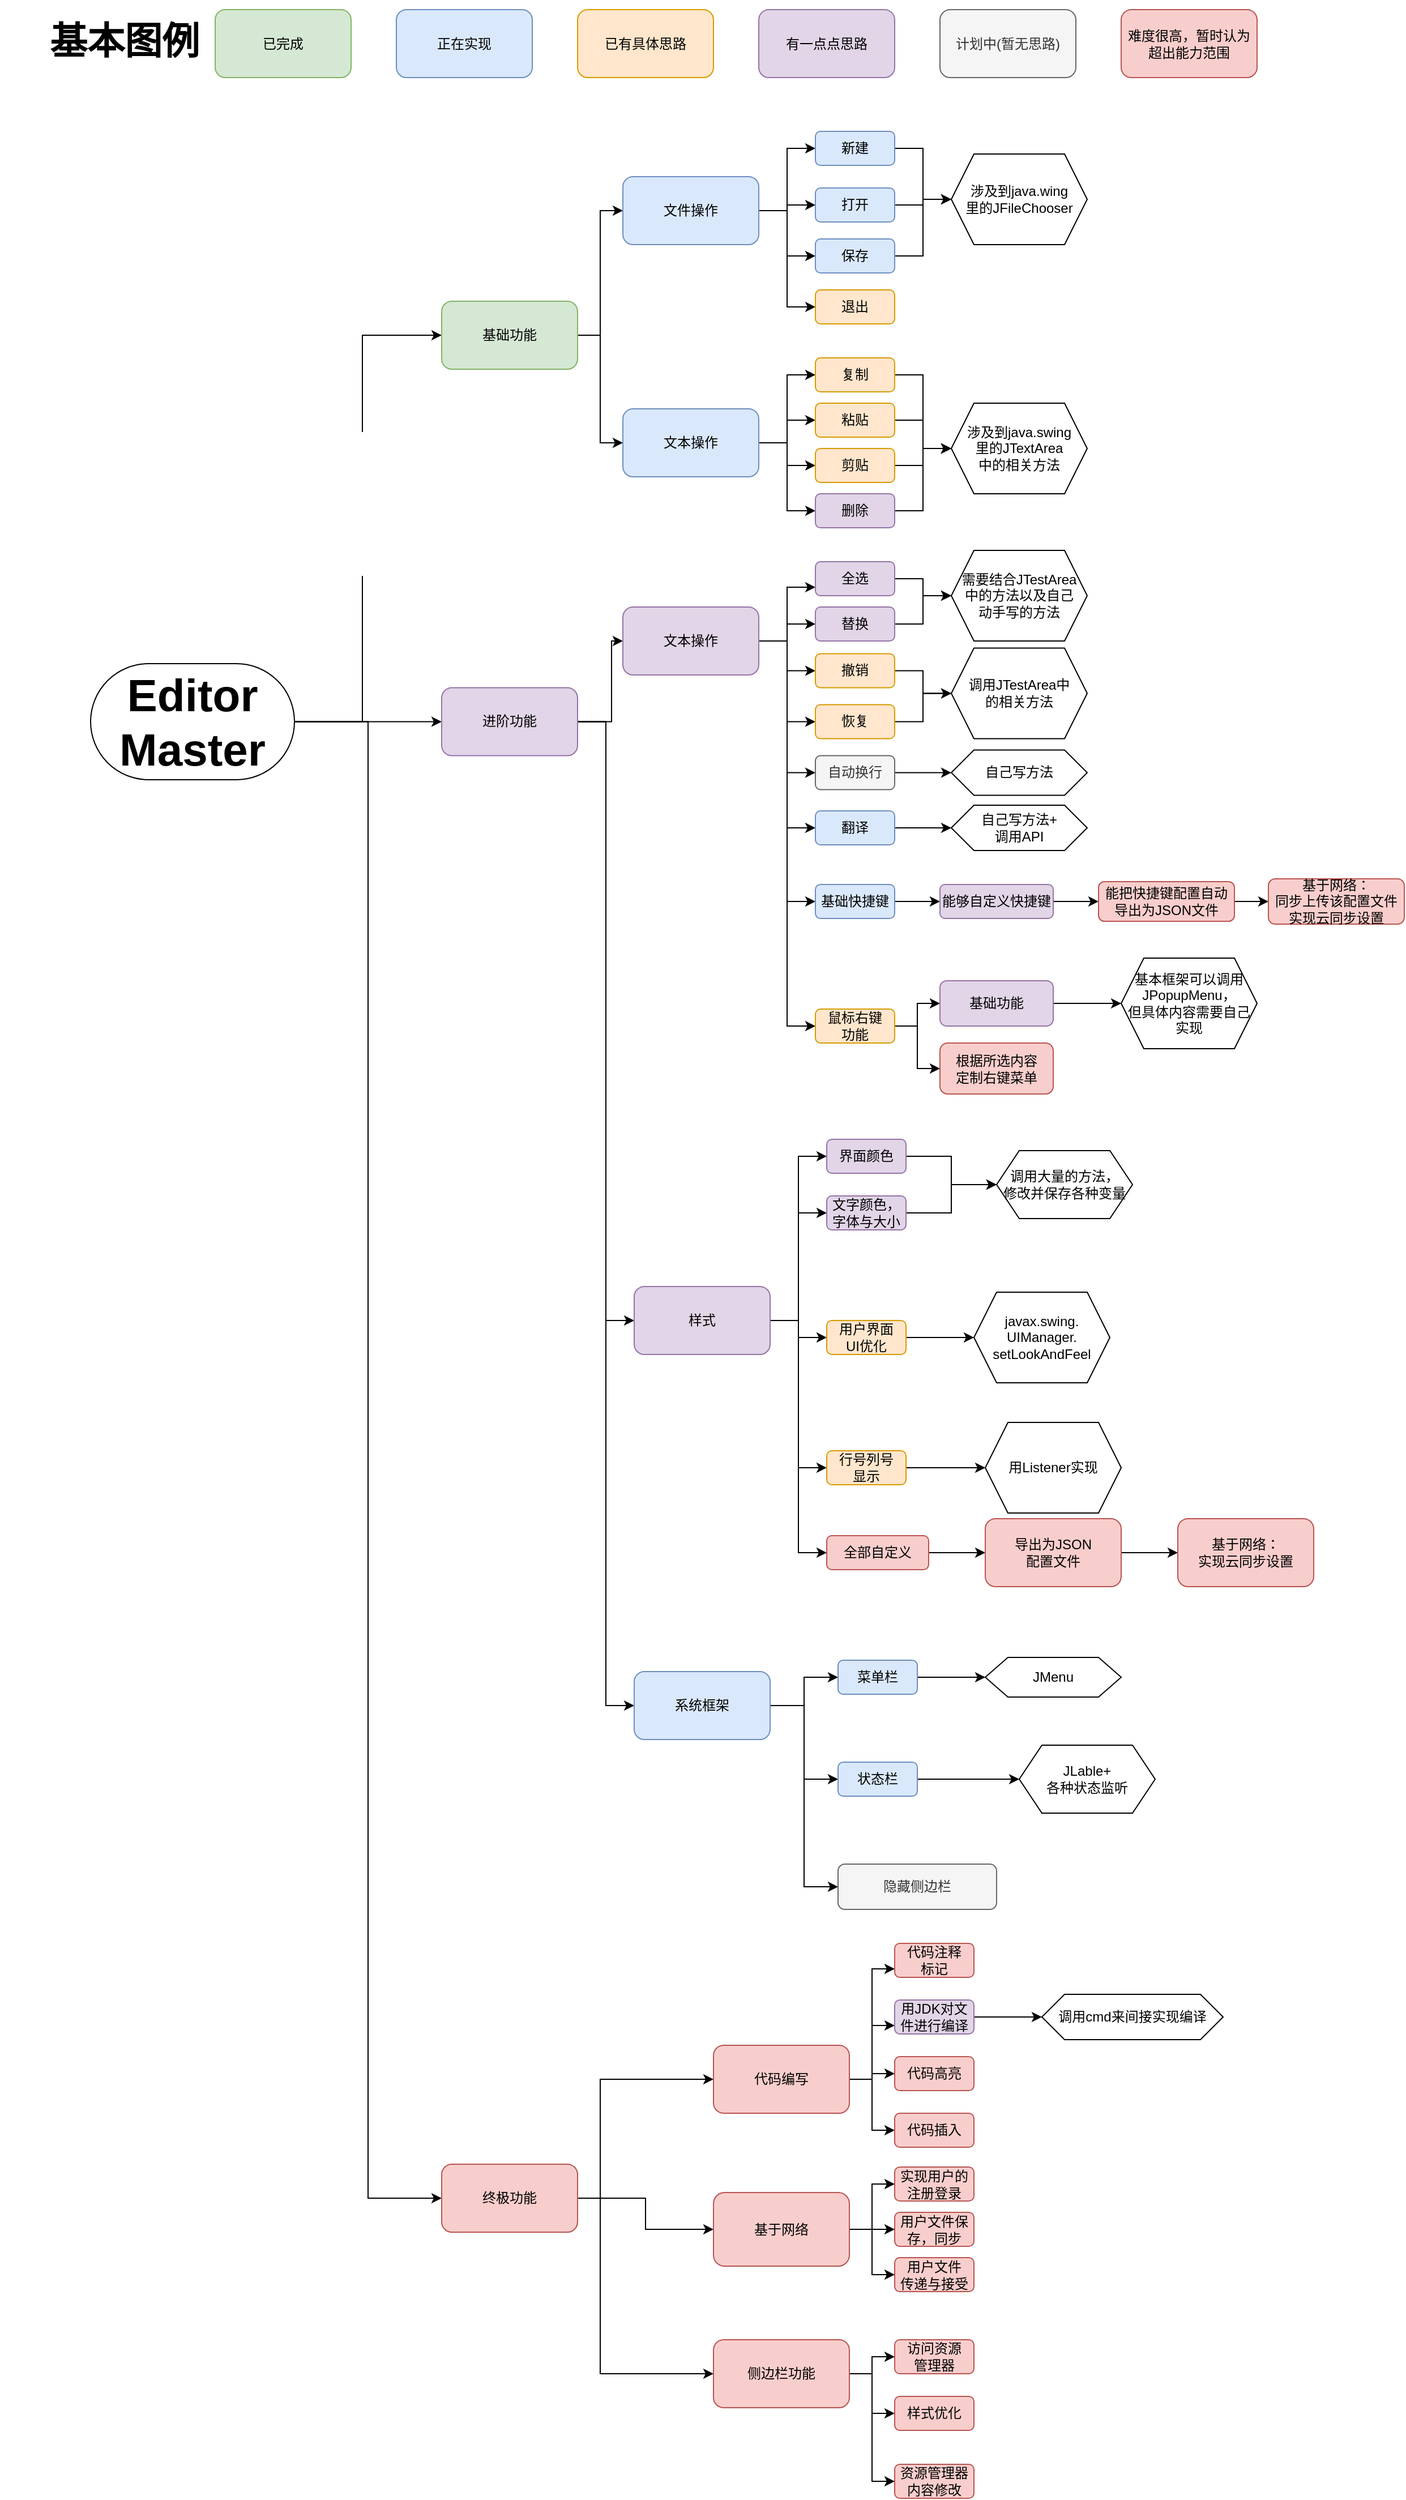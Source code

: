 <mxfile version="14.5.3" type="device"><diagram id="C5RBs43oDa-KdzZeNtuy" name="Page-1"><mxGraphModel dx="6913" dy="3920" grid="1" gridSize="10" guides="1" tooltips="1" connect="1" arrows="1" fold="1" page="1" pageScale="1" pageWidth="3000" pageHeight="3000" math="0" shadow="0"><root><object label="" id="WIyWlLk6GJQsqaUBKTNV-0"><mxCell/></object><mxCell id="WIyWlLk6GJQsqaUBKTNV-1" parent="WIyWlLk6GJQsqaUBKTNV-0"/><mxCell id="VN9oCAO-AIc4TTUh0CDB-22" style="edgeStyle=orthogonalEdgeStyle;rounded=0;orthogonalLoop=1;jettySize=auto;html=1;exitX=0.5;exitY=0;exitDx=0;exitDy=0;entryX=0;entryY=0.5;entryDx=0;entryDy=0;" parent="WIyWlLk6GJQsqaUBKTNV-1" source="VN9oCAO-AIc4TTUh0CDB-0" target="VN9oCAO-AIc4TTUh0CDB-23" edge="1"><mxGeometry relative="1" as="geometry"><mxPoint x="450" y="470" as="targetPoint"/><Array as="points"><mxPoint x="330" y="641"/><mxPoint x="330" y="300"/></Array></mxGeometry></mxCell><mxCell id="VN9oCAO-AIc4TTUh0CDB-26" style="edgeStyle=orthogonalEdgeStyle;rounded=0;orthogonalLoop=1;jettySize=auto;html=1;entryX=0;entryY=0.5;entryDx=0;entryDy=0;" parent="WIyWlLk6GJQsqaUBKTNV-1" source="VN9oCAO-AIc4TTUh0CDB-0" target="VN9oCAO-AIc4TTUh0CDB-28" edge="1"><mxGeometry relative="1" as="geometry"><mxPoint x="390" y="641" as="targetPoint"/></mxGeometry></mxCell><mxCell id="0DilMiPQZGo0YAI2Z5q1-61" style="edgeStyle=orthogonalEdgeStyle;rounded=0;orthogonalLoop=1;jettySize=auto;html=1;entryX=0;entryY=0.5;entryDx=0;entryDy=0;" edge="1" parent="WIyWlLk6GJQsqaUBKTNV-1" source="VN9oCAO-AIc4TTUh0CDB-0" target="VN9oCAO-AIc4TTUh0CDB-85"><mxGeometry relative="1" as="geometry"/></mxCell><mxCell id="VN9oCAO-AIc4TTUh0CDB-0" value="&lt;h1 style=&quot;font-size: 40px&quot;&gt;Editor&lt;br&gt;Master&lt;/h1&gt;" style="rounded=1;whiteSpace=wrap;html=1;arcSize=50;direction=south;" parent="WIyWlLk6GJQsqaUBKTNV-1" vertex="1"><mxGeometry x="90" y="590" width="180" height="102.5" as="geometry"/></mxCell><mxCell id="VN9oCAO-AIc4TTUh0CDB-29" style="edgeStyle=orthogonalEdgeStyle;rounded=0;orthogonalLoop=1;jettySize=auto;html=1;entryX=0;entryY=0.5;entryDx=0;entryDy=0;" parent="WIyWlLk6GJQsqaUBKTNV-1" source="VN9oCAO-AIc4TTUh0CDB-23" target="VN9oCAO-AIc4TTUh0CDB-30" edge="1"><mxGeometry relative="1" as="geometry"><mxPoint x="550" y="320" as="targetPoint"/></mxGeometry></mxCell><mxCell id="VN9oCAO-AIc4TTUh0CDB-48" style="edgeStyle=orthogonalEdgeStyle;rounded=0;orthogonalLoop=1;jettySize=auto;html=1;entryX=0;entryY=0.5;entryDx=0;entryDy=0;" parent="WIyWlLk6GJQsqaUBKTNV-1" source="VN9oCAO-AIc4TTUh0CDB-23" target="VN9oCAO-AIc4TTUh0CDB-41" edge="1"><mxGeometry relative="1" as="geometry"/></mxCell><mxCell id="VN9oCAO-AIc4TTUh0CDB-23" value="基础功能" style="rounded=1;whiteSpace=wrap;html=1;fillColor=#d5e8d4;strokeColor=#82b366;" parent="WIyWlLk6GJQsqaUBKTNV-1" vertex="1"><mxGeometry x="400" y="270" width="120" height="60" as="geometry"/></mxCell><mxCell id="VN9oCAO-AIc4TTUh0CDB-58" style="edgeStyle=orthogonalEdgeStyle;rounded=0;orthogonalLoop=1;jettySize=auto;html=1;entryX=0;entryY=0.5;entryDx=0;entryDy=0;" parent="WIyWlLk6GJQsqaUBKTNV-1" source="VN9oCAO-AIc4TTUh0CDB-28" target="VN9oCAO-AIc4TTUh0CDB-57" edge="1"><mxGeometry relative="1" as="geometry"><Array as="points"><mxPoint x="550" y="641"/><mxPoint x="550" y="570"/></Array></mxGeometry></mxCell><mxCell id="VN9oCAO-AIc4TTUh0CDB-69" style="edgeStyle=orthogonalEdgeStyle;rounded=0;orthogonalLoop=1;jettySize=auto;html=1;entryX=0;entryY=0.5;entryDx=0;entryDy=0;" parent="WIyWlLk6GJQsqaUBKTNV-1" source="VN9oCAO-AIc4TTUh0CDB-28" target="VN9oCAO-AIc4TTUh0CDB-70" edge="1"><mxGeometry relative="1" as="geometry"><mxPoint x="540" y="830" as="targetPoint"/></mxGeometry></mxCell><mxCell id="VN9oCAO-AIc4TTUh0CDB-78" style="edgeStyle=orthogonalEdgeStyle;rounded=0;orthogonalLoop=1;jettySize=auto;html=1;entryX=0;entryY=0.5;entryDx=0;entryDy=0;" parent="WIyWlLk6GJQsqaUBKTNV-1" source="VN9oCAO-AIc4TTUh0CDB-28" target="VN9oCAO-AIc4TTUh0CDB-79" edge="1"><mxGeometry relative="1" as="geometry"><mxPoint x="540" y="1050" as="targetPoint"/></mxGeometry></mxCell><mxCell id="VN9oCAO-AIc4TTUh0CDB-28" value="进阶功能" style="rounded=1;whiteSpace=wrap;html=1;fillColor=#e1d5e7;strokeColor=#9673a6;" parent="WIyWlLk6GJQsqaUBKTNV-1" vertex="1"><mxGeometry x="400" y="611.25" width="120" height="60" as="geometry"/></mxCell><mxCell id="VN9oCAO-AIc4TTUh0CDB-31" style="edgeStyle=orthogonalEdgeStyle;rounded=0;orthogonalLoop=1;jettySize=auto;html=1;entryX=0;entryY=0.5;entryDx=0;entryDy=0;" parent="WIyWlLk6GJQsqaUBKTNV-1" source="VN9oCAO-AIc4TTUh0CDB-30" target="VN9oCAO-AIc4TTUh0CDB-32" edge="1"><mxGeometry relative="1" as="geometry"><mxPoint x="720" y="233.6" as="targetPoint"/></mxGeometry></mxCell><mxCell id="VN9oCAO-AIc4TTUh0CDB-45" style="edgeStyle=orthogonalEdgeStyle;rounded=0;orthogonalLoop=1;jettySize=auto;html=1;entryX=0;entryY=0.5;entryDx=0;entryDy=0;" parent="WIyWlLk6GJQsqaUBKTNV-1" source="VN9oCAO-AIc4TTUh0CDB-30" target="VN9oCAO-AIc4TTUh0CDB-33" edge="1"><mxGeometry relative="1" as="geometry"/></mxCell><mxCell id="VN9oCAO-AIc4TTUh0CDB-46" style="edgeStyle=orthogonalEdgeStyle;rounded=0;orthogonalLoop=1;jettySize=auto;html=1;entryX=0;entryY=0.5;entryDx=0;entryDy=0;" parent="WIyWlLk6GJQsqaUBKTNV-1" source="VN9oCAO-AIc4TTUh0CDB-30" target="VN9oCAO-AIc4TTUh0CDB-44" edge="1"><mxGeometry relative="1" as="geometry"/></mxCell><mxCell id="VN9oCAO-AIc4TTUh0CDB-47" style="edgeStyle=orthogonalEdgeStyle;rounded=0;orthogonalLoop=1;jettySize=auto;html=1;entryX=0;entryY=0.5;entryDx=0;entryDy=0;" parent="WIyWlLk6GJQsqaUBKTNV-1" source="VN9oCAO-AIc4TTUh0CDB-30" target="VN9oCAO-AIc4TTUh0CDB-43" edge="1"><mxGeometry relative="1" as="geometry"/></mxCell><mxCell id="VN9oCAO-AIc4TTUh0CDB-30" value="文件操作" style="rounded=1;whiteSpace=wrap;html=1;fillColor=#dae8fc;strokeColor=#6c8ebf;" parent="WIyWlLk6GJQsqaUBKTNV-1" vertex="1"><mxGeometry x="560" y="160" width="120" height="60" as="geometry"/></mxCell><mxCell id="0DilMiPQZGo0YAI2Z5q1-2" style="edgeStyle=orthogonalEdgeStyle;rounded=0;orthogonalLoop=1;jettySize=auto;html=1;entryX=0;entryY=0.5;entryDx=0;entryDy=0;" edge="1" parent="WIyWlLk6GJQsqaUBKTNV-1" source="VN9oCAO-AIc4TTUh0CDB-32" target="0DilMiPQZGo0YAI2Z5q1-1"><mxGeometry relative="1" as="geometry"/></mxCell><mxCell id="VN9oCAO-AIc4TTUh0CDB-32" value="新建" style="rounded=1;whiteSpace=wrap;html=1;fillColor=#dae8fc;strokeColor=#6c8ebf;" parent="WIyWlLk6GJQsqaUBKTNV-1" vertex="1"><mxGeometry x="730" y="120" width="70" height="30" as="geometry"/></mxCell><mxCell id="0DilMiPQZGo0YAI2Z5q1-3" style="edgeStyle=orthogonalEdgeStyle;rounded=0;orthogonalLoop=1;jettySize=auto;html=1;entryX=0;entryY=0.5;entryDx=0;entryDy=0;" edge="1" parent="WIyWlLk6GJQsqaUBKTNV-1" source="VN9oCAO-AIc4TTUh0CDB-33" target="0DilMiPQZGo0YAI2Z5q1-1"><mxGeometry relative="1" as="geometry"/></mxCell><mxCell id="VN9oCAO-AIc4TTUh0CDB-33" value="打开" style="rounded=1;whiteSpace=wrap;html=1;fillColor=#dae8fc;strokeColor=#6c8ebf;" parent="WIyWlLk6GJQsqaUBKTNV-1" vertex="1"><mxGeometry x="730" y="170" width="70" height="30" as="geometry"/></mxCell><mxCell id="VN9oCAO-AIc4TTUh0CDB-52" style="edgeStyle=orthogonalEdgeStyle;rounded=0;orthogonalLoop=1;jettySize=auto;html=1;entryX=0;entryY=0.5;entryDx=0;entryDy=0;" parent="WIyWlLk6GJQsqaUBKTNV-1" source="VN9oCAO-AIc4TTUh0CDB-41" target="VN9oCAO-AIc4TTUh0CDB-49" edge="1"><mxGeometry relative="1" as="geometry"/></mxCell><mxCell id="VN9oCAO-AIc4TTUh0CDB-54" style="edgeStyle=orthogonalEdgeStyle;rounded=0;orthogonalLoop=1;jettySize=auto;html=1;entryX=0;entryY=0.5;entryDx=0;entryDy=0;" parent="WIyWlLk6GJQsqaUBKTNV-1" source="VN9oCAO-AIc4TTUh0CDB-41" target="VN9oCAO-AIc4TTUh0CDB-51" edge="1"><mxGeometry relative="1" as="geometry"/></mxCell><mxCell id="VN9oCAO-AIc4TTUh0CDB-55" style="edgeStyle=orthogonalEdgeStyle;rounded=0;orthogonalLoop=1;jettySize=auto;html=1;entryX=0;entryY=0.5;entryDx=0;entryDy=0;" parent="WIyWlLk6GJQsqaUBKTNV-1" source="VN9oCAO-AIc4TTUh0CDB-41" target="VN9oCAO-AIc4TTUh0CDB-50" edge="1"><mxGeometry relative="1" as="geometry"/></mxCell><mxCell id="VN9oCAO-AIc4TTUh0CDB-56" style="edgeStyle=orthogonalEdgeStyle;rounded=0;orthogonalLoop=1;jettySize=auto;html=1;entryX=0;entryY=0.5;entryDx=0;entryDy=0;" parent="WIyWlLk6GJQsqaUBKTNV-1" source="VN9oCAO-AIc4TTUh0CDB-41" target="VN9oCAO-AIc4TTUh0CDB-53" edge="1"><mxGeometry relative="1" as="geometry"/></mxCell><mxCell id="VN9oCAO-AIc4TTUh0CDB-41" value="文本操作" style="rounded=1;whiteSpace=wrap;html=1;fillColor=#dae8fc;strokeColor=#6c8ebf;" parent="WIyWlLk6GJQsqaUBKTNV-1" vertex="1"><mxGeometry x="560" y="365" width="120" height="60" as="geometry"/></mxCell><mxCell id="VN9oCAO-AIc4TTUh0CDB-43" value="退出" style="rounded=1;whiteSpace=wrap;html=1;fillColor=#ffe6cc;strokeColor=#d79b00;" parent="WIyWlLk6GJQsqaUBKTNV-1" vertex="1"><mxGeometry x="730" y="260" width="70" height="30" as="geometry"/></mxCell><mxCell id="0DilMiPQZGo0YAI2Z5q1-4" style="edgeStyle=orthogonalEdgeStyle;rounded=0;orthogonalLoop=1;jettySize=auto;html=1;entryX=0;entryY=0.5;entryDx=0;entryDy=0;" edge="1" parent="WIyWlLk6GJQsqaUBKTNV-1" source="VN9oCAO-AIc4TTUh0CDB-44" target="0DilMiPQZGo0YAI2Z5q1-1"><mxGeometry relative="1" as="geometry"/></mxCell><mxCell id="VN9oCAO-AIc4TTUh0CDB-44" value="保存" style="rounded=1;whiteSpace=wrap;html=1;fillColor=#dae8fc;strokeColor=#6c8ebf;" parent="WIyWlLk6GJQsqaUBKTNV-1" vertex="1"><mxGeometry x="730" y="215" width="70" height="30" as="geometry"/></mxCell><mxCell id="0DilMiPQZGo0YAI2Z5q1-7" style="edgeStyle=orthogonalEdgeStyle;rounded=0;orthogonalLoop=1;jettySize=auto;html=1;entryX=0;entryY=0.5;entryDx=0;entryDy=0;" edge="1" parent="WIyWlLk6GJQsqaUBKTNV-1" source="VN9oCAO-AIc4TTUh0CDB-49" target="0DilMiPQZGo0YAI2Z5q1-5"><mxGeometry relative="1" as="geometry"/></mxCell><mxCell id="VN9oCAO-AIc4TTUh0CDB-49" value="复制" style="rounded=1;whiteSpace=wrap;html=1;fillColor=#ffe6cc;strokeColor=#d79b00;" parent="WIyWlLk6GJQsqaUBKTNV-1" vertex="1"><mxGeometry x="730" y="320" width="70" height="30" as="geometry"/></mxCell><mxCell id="0DilMiPQZGo0YAI2Z5q1-9" style="edgeStyle=orthogonalEdgeStyle;rounded=0;orthogonalLoop=1;jettySize=auto;html=1;" edge="1" parent="WIyWlLk6GJQsqaUBKTNV-1" source="VN9oCAO-AIc4TTUh0CDB-50" target="0DilMiPQZGo0YAI2Z5q1-5"><mxGeometry relative="1" as="geometry"/></mxCell><mxCell id="VN9oCAO-AIc4TTUh0CDB-50" value="剪贴" style="rounded=1;whiteSpace=wrap;html=1;fillColor=#ffe6cc;strokeColor=#d79b00;" parent="WIyWlLk6GJQsqaUBKTNV-1" vertex="1"><mxGeometry x="730" y="400" width="70" height="30" as="geometry"/></mxCell><mxCell id="0DilMiPQZGo0YAI2Z5q1-8" style="edgeStyle=orthogonalEdgeStyle;rounded=0;orthogonalLoop=1;jettySize=auto;html=1;" edge="1" parent="WIyWlLk6GJQsqaUBKTNV-1" source="VN9oCAO-AIc4TTUh0CDB-51" target="0DilMiPQZGo0YAI2Z5q1-5"><mxGeometry relative="1" as="geometry"/></mxCell><mxCell id="VN9oCAO-AIc4TTUh0CDB-51" value="粘贴" style="rounded=1;whiteSpace=wrap;html=1;fillColor=#ffe6cc;strokeColor=#d79b00;" parent="WIyWlLk6GJQsqaUBKTNV-1" vertex="1"><mxGeometry x="730" y="360" width="70" height="30" as="geometry"/></mxCell><mxCell id="0DilMiPQZGo0YAI2Z5q1-10" style="edgeStyle=orthogonalEdgeStyle;rounded=0;orthogonalLoop=1;jettySize=auto;html=1;" edge="1" parent="WIyWlLk6GJQsqaUBKTNV-1" source="VN9oCAO-AIc4TTUh0CDB-53" target="0DilMiPQZGo0YAI2Z5q1-5"><mxGeometry relative="1" as="geometry"/></mxCell><mxCell id="VN9oCAO-AIc4TTUh0CDB-53" value="删除" style="rounded=1;whiteSpace=wrap;html=1;fillColor=#e1d5e7;strokeColor=#9673a6;" parent="WIyWlLk6GJQsqaUBKTNV-1" vertex="1"><mxGeometry x="730" y="440" width="70" height="30" as="geometry"/></mxCell><mxCell id="VN9oCAO-AIc4TTUh0CDB-64" style="edgeStyle=orthogonalEdgeStyle;rounded=0;orthogonalLoop=1;jettySize=auto;html=1;entryX=0;entryY=0.75;entryDx=0;entryDy=0;" parent="WIyWlLk6GJQsqaUBKTNV-1" source="VN9oCAO-AIc4TTUh0CDB-57" target="VN9oCAO-AIc4TTUh0CDB-59" edge="1"><mxGeometry relative="1" as="geometry"/></mxCell><mxCell id="VN9oCAO-AIc4TTUh0CDB-65" style="edgeStyle=orthogonalEdgeStyle;rounded=0;orthogonalLoop=1;jettySize=auto;html=1;entryX=0;entryY=0.5;entryDx=0;entryDy=0;" parent="WIyWlLk6GJQsqaUBKTNV-1" source="VN9oCAO-AIc4TTUh0CDB-57" target="VN9oCAO-AIc4TTUh0CDB-60" edge="1"><mxGeometry relative="1" as="geometry"/></mxCell><mxCell id="VN9oCAO-AIc4TTUh0CDB-66" style="edgeStyle=orthogonalEdgeStyle;rounded=0;orthogonalLoop=1;jettySize=auto;html=1;entryX=0;entryY=0.5;entryDx=0;entryDy=0;" parent="WIyWlLk6GJQsqaUBKTNV-1" source="VN9oCAO-AIc4TTUh0CDB-57" target="VN9oCAO-AIc4TTUh0CDB-61" edge="1"><mxGeometry relative="1" as="geometry"/></mxCell><mxCell id="VN9oCAO-AIc4TTUh0CDB-67" style="edgeStyle=orthogonalEdgeStyle;rounded=0;orthogonalLoop=1;jettySize=auto;html=1;entryX=0;entryY=0.5;entryDx=0;entryDy=0;" parent="WIyWlLk6GJQsqaUBKTNV-1" source="VN9oCAO-AIc4TTUh0CDB-57" target="VN9oCAO-AIc4TTUh0CDB-62" edge="1"><mxGeometry relative="1" as="geometry"/></mxCell><mxCell id="VN9oCAO-AIc4TTUh0CDB-68" style="edgeStyle=orthogonalEdgeStyle;rounded=0;orthogonalLoop=1;jettySize=auto;html=1;entryX=0;entryY=0.5;entryDx=0;entryDy=0;" parent="WIyWlLk6GJQsqaUBKTNV-1" source="VN9oCAO-AIc4TTUh0CDB-57" target="VN9oCAO-AIc4TTUh0CDB-63" edge="1"><mxGeometry relative="1" as="geometry"/></mxCell><mxCell id="VN9oCAO-AIc4TTUh0CDB-72" style="edgeStyle=orthogonalEdgeStyle;rounded=0;orthogonalLoop=1;jettySize=auto;html=1;entryX=0;entryY=0.5;entryDx=0;entryDy=0;" parent="WIyWlLk6GJQsqaUBKTNV-1" source="VN9oCAO-AIc4TTUh0CDB-57" target="VN9oCAO-AIc4TTUh0CDB-71" edge="1"><mxGeometry relative="1" as="geometry"/></mxCell><mxCell id="VN9oCAO-AIc4TTUh0CDB-80" style="edgeStyle=orthogonalEdgeStyle;rounded=0;orthogonalLoop=1;jettySize=auto;html=1;entryX=0;entryY=0.5;entryDx=0;entryDy=0;" parent="WIyWlLk6GJQsqaUBKTNV-1" source="VN9oCAO-AIc4TTUh0CDB-57" target="VN9oCAO-AIc4TTUh0CDB-77" edge="1"><mxGeometry relative="1" as="geometry"/></mxCell><mxCell id="VN9oCAO-AIc4TTUh0CDB-112" style="edgeStyle=orthogonalEdgeStyle;rounded=0;orthogonalLoop=1;jettySize=auto;html=1;entryX=0;entryY=0.5;entryDx=0;entryDy=0;" parent="WIyWlLk6GJQsqaUBKTNV-1" source="VN9oCAO-AIc4TTUh0CDB-57" target="VN9oCAO-AIc4TTUh0CDB-110" edge="1"><mxGeometry relative="1" as="geometry"/></mxCell><mxCell id="VN9oCAO-AIc4TTUh0CDB-57" value="文本操作" style="rounded=1;whiteSpace=wrap;html=1;fillColor=#e1d5e7;strokeColor=#9673a6;" parent="WIyWlLk6GJQsqaUBKTNV-1" vertex="1"><mxGeometry x="560" y="540" width="120" height="60" as="geometry"/></mxCell><mxCell id="0DilMiPQZGo0YAI2Z5q1-12" style="edgeStyle=orthogonalEdgeStyle;rounded=0;orthogonalLoop=1;jettySize=auto;html=1;" edge="1" parent="WIyWlLk6GJQsqaUBKTNV-1" source="VN9oCAO-AIc4TTUh0CDB-59" target="0DilMiPQZGo0YAI2Z5q1-11"><mxGeometry relative="1" as="geometry"/></mxCell><mxCell id="VN9oCAO-AIc4TTUh0CDB-59" value="全选" style="rounded=1;whiteSpace=wrap;html=1;fillColor=#e1d5e7;strokeColor=#9673a6;" parent="WIyWlLk6GJQsqaUBKTNV-1" vertex="1"><mxGeometry x="730" y="500" width="70" height="30" as="geometry"/></mxCell><mxCell id="0DilMiPQZGo0YAI2Z5q1-13" style="edgeStyle=orthogonalEdgeStyle;rounded=0;orthogonalLoop=1;jettySize=auto;html=1;" edge="1" parent="WIyWlLk6GJQsqaUBKTNV-1" source="VN9oCAO-AIc4TTUh0CDB-60" target="0DilMiPQZGo0YAI2Z5q1-11"><mxGeometry relative="1" as="geometry"/></mxCell><mxCell id="VN9oCAO-AIc4TTUh0CDB-60" value="替换" style="rounded=1;whiteSpace=wrap;html=1;fillColor=#e1d5e7;strokeColor=#9673a6;" parent="WIyWlLk6GJQsqaUBKTNV-1" vertex="1"><mxGeometry x="730" y="540" width="70" height="30" as="geometry"/></mxCell><mxCell id="0DilMiPQZGo0YAI2Z5q1-15" style="edgeStyle=orthogonalEdgeStyle;rounded=0;orthogonalLoop=1;jettySize=auto;html=1;" edge="1" parent="WIyWlLk6GJQsqaUBKTNV-1" source="VN9oCAO-AIc4TTUh0CDB-61" target="0DilMiPQZGo0YAI2Z5q1-14"><mxGeometry relative="1" as="geometry"/></mxCell><mxCell id="VN9oCAO-AIc4TTUh0CDB-61" value="撤销" style="rounded=1;whiteSpace=wrap;html=1;fillColor=#ffe6cc;strokeColor=#d79b00;" parent="WIyWlLk6GJQsqaUBKTNV-1" vertex="1"><mxGeometry x="730" y="581.25" width="70" height="30" as="geometry"/></mxCell><mxCell id="0DilMiPQZGo0YAI2Z5q1-16" style="edgeStyle=orthogonalEdgeStyle;rounded=0;orthogonalLoop=1;jettySize=auto;html=1;" edge="1" parent="WIyWlLk6GJQsqaUBKTNV-1" source="VN9oCAO-AIc4TTUh0CDB-62" target="0DilMiPQZGo0YAI2Z5q1-14"><mxGeometry relative="1" as="geometry"/></mxCell><mxCell id="VN9oCAO-AIc4TTUh0CDB-62" value="恢复" style="rounded=1;whiteSpace=wrap;html=1;fillColor=#ffe6cc;strokeColor=#d79b00;" parent="WIyWlLk6GJQsqaUBKTNV-1" vertex="1"><mxGeometry x="730" y="626.25" width="70" height="30" as="geometry"/></mxCell><mxCell id="0DilMiPQZGo0YAI2Z5q1-19" style="edgeStyle=orthogonalEdgeStyle;rounded=0;orthogonalLoop=1;jettySize=auto;html=1;exitX=1;exitY=0.5;exitDx=0;exitDy=0;entryX=0;entryY=0.5;entryDx=0;entryDy=0;" edge="1" parent="WIyWlLk6GJQsqaUBKTNV-1" source="VN9oCAO-AIc4TTUh0CDB-63" target="0DilMiPQZGo0YAI2Z5q1-18"><mxGeometry relative="1" as="geometry"/></mxCell><mxCell id="VN9oCAO-AIc4TTUh0CDB-63" value="自动换行" style="rounded=1;whiteSpace=wrap;html=1;fillColor=#f5f5f5;strokeColor=#666666;fontColor=#333333;" parent="WIyWlLk6GJQsqaUBKTNV-1" vertex="1"><mxGeometry x="730" y="671.25" width="70" height="30" as="geometry"/></mxCell><mxCell id="VN9oCAO-AIc4TTUh0CDB-81" style="edgeStyle=orthogonalEdgeStyle;rounded=0;orthogonalLoop=1;jettySize=auto;html=1;entryX=0;entryY=0.5;entryDx=0;entryDy=0;" parent="WIyWlLk6GJQsqaUBKTNV-1" source="VN9oCAO-AIc4TTUh0CDB-70" target="VN9oCAO-AIc4TTUh0CDB-73" edge="1"><mxGeometry relative="1" as="geometry"/></mxCell><mxCell id="VN9oCAO-AIc4TTUh0CDB-82" style="edgeStyle=orthogonalEdgeStyle;rounded=0;orthogonalLoop=1;jettySize=auto;html=1;entryX=0;entryY=0.5;entryDx=0;entryDy=0;" parent="WIyWlLk6GJQsqaUBKTNV-1" source="VN9oCAO-AIc4TTUh0CDB-70" target="VN9oCAO-AIc4TTUh0CDB-76" edge="1"><mxGeometry relative="1" as="geometry"/></mxCell><mxCell id="VN9oCAO-AIc4TTUh0CDB-83" style="edgeStyle=orthogonalEdgeStyle;rounded=0;orthogonalLoop=1;jettySize=auto;html=1;entryX=0;entryY=0.5;entryDx=0;entryDy=0;" parent="WIyWlLk6GJQsqaUBKTNV-1" source="VN9oCAO-AIc4TTUh0CDB-70" target="VN9oCAO-AIc4TTUh0CDB-74" edge="1"><mxGeometry relative="1" as="geometry"/></mxCell><mxCell id="VN9oCAO-AIc4TTUh0CDB-95" style="edgeStyle=orthogonalEdgeStyle;rounded=0;orthogonalLoop=1;jettySize=auto;html=1;entryX=0;entryY=0.5;entryDx=0;entryDy=0;" parent="WIyWlLk6GJQsqaUBKTNV-1" source="VN9oCAO-AIc4TTUh0CDB-70" target="VN9oCAO-AIc4TTUh0CDB-90" edge="1"><mxGeometry relative="1" as="geometry"/></mxCell><mxCell id="0DilMiPQZGo0YAI2Z5q1-42" style="edgeStyle=orthogonalEdgeStyle;rounded=0;orthogonalLoop=1;jettySize=auto;html=1;entryX=0;entryY=0.5;entryDx=0;entryDy=0;" edge="1" parent="WIyWlLk6GJQsqaUBKTNV-1" source="VN9oCAO-AIc4TTUh0CDB-70" target="0DilMiPQZGo0YAI2Z5q1-41"><mxGeometry relative="1" as="geometry"/></mxCell><mxCell id="VN9oCAO-AIc4TTUh0CDB-70" value="样式" style="rounded=1;whiteSpace=wrap;html=1;fillColor=#e1d5e7;strokeColor=#9673a6;" parent="WIyWlLk6GJQsqaUBKTNV-1" vertex="1"><mxGeometry x="570" y="1140" width="120" height="60" as="geometry"/></mxCell><mxCell id="0DilMiPQZGo0YAI2Z5q1-20" style="edgeStyle=orthogonalEdgeStyle;rounded=0;orthogonalLoop=1;jettySize=auto;html=1;entryX=0;entryY=0.5;entryDx=0;entryDy=0;" edge="1" parent="WIyWlLk6GJQsqaUBKTNV-1" source="VN9oCAO-AIc4TTUh0CDB-71" target="0DilMiPQZGo0YAI2Z5q1-17"><mxGeometry relative="1" as="geometry"/></mxCell><mxCell id="VN9oCAO-AIc4TTUh0CDB-71" value="翻译" style="rounded=1;whiteSpace=wrap;html=1;fillColor=#dae8fc;strokeColor=#6c8ebf;" parent="WIyWlLk6GJQsqaUBKTNV-1" vertex="1"><mxGeometry x="730" y="720" width="70" height="30" as="geometry"/></mxCell><mxCell id="0DilMiPQZGo0YAI2Z5q1-50" style="edgeStyle=orthogonalEdgeStyle;rounded=0;orthogonalLoop=1;jettySize=auto;html=1;" edge="1" parent="WIyWlLk6GJQsqaUBKTNV-1" source="VN9oCAO-AIc4TTUh0CDB-73" target="0DilMiPQZGo0YAI2Z5q1-49"><mxGeometry relative="1" as="geometry"/></mxCell><mxCell id="VN9oCAO-AIc4TTUh0CDB-73" value="界面颜色" style="rounded=1;whiteSpace=wrap;html=1;fillColor=#e1d5e7;strokeColor=#9673a6;" parent="WIyWlLk6GJQsqaUBKTNV-1" vertex="1"><mxGeometry x="740" y="1010" width="70" height="30" as="geometry"/></mxCell><mxCell id="0DilMiPQZGo0YAI2Z5q1-37" style="edgeStyle=orthogonalEdgeStyle;rounded=0;orthogonalLoop=1;jettySize=auto;html=1;" edge="1" parent="WIyWlLk6GJQsqaUBKTNV-1" source="VN9oCAO-AIc4TTUh0CDB-74" target="0DilMiPQZGo0YAI2Z5q1-35"><mxGeometry relative="1" as="geometry"/></mxCell><mxCell id="VN9oCAO-AIc4TTUh0CDB-74" value="用户界面&lt;br&gt;UI优化" style="rounded=1;whiteSpace=wrap;html=1;fillColor=#ffe6cc;strokeColor=#d79b00;" parent="WIyWlLk6GJQsqaUBKTNV-1" vertex="1"><mxGeometry x="740" y="1170" width="70" height="30" as="geometry"/></mxCell><mxCell id="0DilMiPQZGo0YAI2Z5q1-51" style="edgeStyle=orthogonalEdgeStyle;rounded=0;orthogonalLoop=1;jettySize=auto;html=1;entryX=0;entryY=0.5;entryDx=0;entryDy=0;" edge="1" parent="WIyWlLk6GJQsqaUBKTNV-1" source="VN9oCAO-AIc4TTUh0CDB-76" target="0DilMiPQZGo0YAI2Z5q1-49"><mxGeometry relative="1" as="geometry"/></mxCell><mxCell id="VN9oCAO-AIc4TTUh0CDB-76" value="文字颜色，&lt;br&gt;字体与大小" style="rounded=1;whiteSpace=wrap;html=1;fillColor=#e1d5e7;strokeColor=#9673a6;" parent="WIyWlLk6GJQsqaUBKTNV-1" vertex="1"><mxGeometry x="740" y="1060" width="70" height="30" as="geometry"/></mxCell><mxCell id="0DilMiPQZGo0YAI2Z5q1-22" value="" style="edgeStyle=orthogonalEdgeStyle;rounded=0;orthogonalLoop=1;jettySize=auto;html=1;" edge="1" parent="WIyWlLk6GJQsqaUBKTNV-1" source="VN9oCAO-AIc4TTUh0CDB-77" target="0DilMiPQZGo0YAI2Z5q1-21"><mxGeometry relative="1" as="geometry"/></mxCell><mxCell id="VN9oCAO-AIc4TTUh0CDB-77" value="基础快捷键" style="rounded=1;whiteSpace=wrap;html=1;fillColor=#dae8fc;strokeColor=#6c8ebf;" parent="WIyWlLk6GJQsqaUBKTNV-1" vertex="1"><mxGeometry x="730" y="785" width="70" height="30" as="geometry"/></mxCell><mxCell id="VN9oCAO-AIc4TTUh0CDB-97" style="edgeStyle=orthogonalEdgeStyle;rounded=0;orthogonalLoop=1;jettySize=auto;html=1;entryX=0;entryY=0.5;entryDx=0;entryDy=0;" parent="WIyWlLk6GJQsqaUBKTNV-1" source="VN9oCAO-AIc4TTUh0CDB-79" target="VN9oCAO-AIc4TTUh0CDB-98" edge="1"><mxGeometry relative="1" as="geometry"><mxPoint x="730" y="1480" as="targetPoint"/></mxGeometry></mxCell><mxCell id="VN9oCAO-AIc4TTUh0CDB-101" style="edgeStyle=orthogonalEdgeStyle;rounded=0;orthogonalLoop=1;jettySize=auto;html=1;entryX=0;entryY=0.5;entryDx=0;entryDy=0;" parent="WIyWlLk6GJQsqaUBKTNV-1" source="VN9oCAO-AIc4TTUh0CDB-79" target="VN9oCAO-AIc4TTUh0CDB-99" edge="1"><mxGeometry relative="1" as="geometry"/></mxCell><mxCell id="VN9oCAO-AIc4TTUh0CDB-102" style="edgeStyle=orthogonalEdgeStyle;rounded=0;orthogonalLoop=1;jettySize=auto;html=1;entryX=0;entryY=0.5;entryDx=0;entryDy=0;" parent="WIyWlLk6GJQsqaUBKTNV-1" source="VN9oCAO-AIc4TTUh0CDB-79" target="VN9oCAO-AIc4TTUh0CDB-100" edge="1"><mxGeometry relative="1" as="geometry"/></mxCell><mxCell id="VN9oCAO-AIc4TTUh0CDB-79" value="系统框架" style="rounded=1;whiteSpace=wrap;html=1;fillColor=#dae8fc;strokeColor=#6c8ebf;" parent="WIyWlLk6GJQsqaUBKTNV-1" vertex="1"><mxGeometry x="570" y="1480" width="120" height="60" as="geometry"/></mxCell><mxCell id="VN9oCAO-AIc4TTUh0CDB-104" style="edgeStyle=orthogonalEdgeStyle;rounded=0;orthogonalLoop=1;jettySize=auto;html=1;entryX=0;entryY=0.5;entryDx=0;entryDy=0;" parent="WIyWlLk6GJQsqaUBKTNV-1" source="VN9oCAO-AIc4TTUh0CDB-85" target="VN9oCAO-AIc4TTUh0CDB-86" edge="1"><mxGeometry relative="1" as="geometry"><Array as="points"><mxPoint x="540" y="1945"/><mxPoint x="540" y="1840"/></Array></mxGeometry></mxCell><mxCell id="0DilMiPQZGo0YAI2Z5q1-59" style="edgeStyle=orthogonalEdgeStyle;rounded=0;orthogonalLoop=1;jettySize=auto;html=1;entryX=0;entryY=0.5;entryDx=0;entryDy=0;" edge="1" parent="WIyWlLk6GJQsqaUBKTNV-1" source="VN9oCAO-AIc4TTUh0CDB-85" target="VN9oCAO-AIc4TTUh0CDB-119"><mxGeometry relative="1" as="geometry"><Array as="points"><mxPoint x="540" y="1945"/><mxPoint x="540" y="2100"/></Array></mxGeometry></mxCell><mxCell id="0DilMiPQZGo0YAI2Z5q1-60" style="edgeStyle=orthogonalEdgeStyle;rounded=0;orthogonalLoop=1;jettySize=auto;html=1;entryX=0;entryY=0.5;entryDx=0;entryDy=0;" edge="1" parent="WIyWlLk6GJQsqaUBKTNV-1" source="VN9oCAO-AIc4TTUh0CDB-85" target="VN9oCAO-AIc4TTUh0CDB-113"><mxGeometry relative="1" as="geometry"/></mxCell><mxCell id="VN9oCAO-AIc4TTUh0CDB-85" value="终极功能" style="rounded=1;whiteSpace=wrap;html=1;fillColor=#f8cecc;strokeColor=#b85450;" parent="WIyWlLk6GJQsqaUBKTNV-1" vertex="1"><mxGeometry x="400" y="1915" width="120" height="60" as="geometry"/></mxCell><mxCell id="VN9oCAO-AIc4TTUh0CDB-105" style="edgeStyle=orthogonalEdgeStyle;rounded=0;orthogonalLoop=1;jettySize=auto;html=1;entryX=0;entryY=0.75;entryDx=0;entryDy=0;" parent="WIyWlLk6GJQsqaUBKTNV-1" source="VN9oCAO-AIc4TTUh0CDB-86" target="VN9oCAO-AIc4TTUh0CDB-87" edge="1"><mxGeometry relative="1" as="geometry"/></mxCell><mxCell id="VN9oCAO-AIc4TTUh0CDB-108" style="edgeStyle=orthogonalEdgeStyle;rounded=0;orthogonalLoop=1;jettySize=auto;html=1;entryX=0;entryY=0.5;entryDx=0;entryDy=0;" parent="WIyWlLk6GJQsqaUBKTNV-1" source="VN9oCAO-AIc4TTUh0CDB-86" target="VN9oCAO-AIc4TTUh0CDB-88" edge="1"><mxGeometry relative="1" as="geometry"/></mxCell><mxCell id="VN9oCAO-AIc4TTUh0CDB-109" style="edgeStyle=orthogonalEdgeStyle;rounded=0;orthogonalLoop=1;jettySize=auto;html=1;entryX=0;entryY=0.5;entryDx=0;entryDy=0;" parent="WIyWlLk6GJQsqaUBKTNV-1" source="VN9oCAO-AIc4TTUh0CDB-86" target="VN9oCAO-AIc4TTUh0CDB-89" edge="1"><mxGeometry relative="1" as="geometry"/></mxCell><mxCell id="VN9oCAO-AIc4TTUh0CDB-131" style="edgeStyle=orthogonalEdgeStyle;rounded=0;orthogonalLoop=1;jettySize=auto;html=1;entryX=0;entryY=0.75;entryDx=0;entryDy=0;" parent="WIyWlLk6GJQsqaUBKTNV-1" source="VN9oCAO-AIc4TTUh0CDB-86" target="VN9oCAO-AIc4TTUh0CDB-130" edge="1"><mxGeometry relative="1" as="geometry"/></mxCell><mxCell id="VN9oCAO-AIc4TTUh0CDB-86" value="代码编写" style="rounded=1;whiteSpace=wrap;html=1;fillColor=#f8cecc;strokeColor=#b85450;" parent="WIyWlLk6GJQsqaUBKTNV-1" vertex="1"><mxGeometry x="640" y="1810" width="120" height="60" as="geometry"/></mxCell><mxCell id="0DilMiPQZGo0YAI2Z5q1-57" style="edgeStyle=orthogonalEdgeStyle;rounded=0;orthogonalLoop=1;jettySize=auto;html=1;" edge="1" parent="WIyWlLk6GJQsqaUBKTNV-1" source="VN9oCAO-AIc4TTUh0CDB-87" target="0DilMiPQZGo0YAI2Z5q1-56"><mxGeometry relative="1" as="geometry"/></mxCell><mxCell id="VN9oCAO-AIc4TTUh0CDB-87" value="用JDK对文件进行编译" style="rounded=1;whiteSpace=wrap;html=1;fillColor=#e1d5e7;strokeColor=#9673a6;" parent="WIyWlLk6GJQsqaUBKTNV-1" vertex="1"><mxGeometry x="800" y="1770" width="70" height="30" as="geometry"/></mxCell><mxCell id="VN9oCAO-AIc4TTUh0CDB-88" value="代码高亮" style="rounded=1;whiteSpace=wrap;html=1;fillColor=#f8cecc;strokeColor=#b85450;" parent="WIyWlLk6GJQsqaUBKTNV-1" vertex="1"><mxGeometry x="800" y="1820" width="70" height="30" as="geometry"/></mxCell><mxCell id="VN9oCAO-AIc4TTUh0CDB-89" value="代码插入" style="rounded=1;whiteSpace=wrap;html=1;fillColor=#f8cecc;strokeColor=#b85450;" parent="WIyWlLk6GJQsqaUBKTNV-1" vertex="1"><mxGeometry x="800" y="1870" width="70" height="30" as="geometry"/></mxCell><mxCell id="0DilMiPQZGo0YAI2Z5q1-39" style="edgeStyle=orthogonalEdgeStyle;rounded=0;orthogonalLoop=1;jettySize=auto;html=1;" edge="1" parent="WIyWlLk6GJQsqaUBKTNV-1" source="VN9oCAO-AIc4TTUh0CDB-90" target="0DilMiPQZGo0YAI2Z5q1-38"><mxGeometry relative="1" as="geometry"/></mxCell><mxCell id="VN9oCAO-AIc4TTUh0CDB-90" value="行号列号&lt;br&gt;显示" style="rounded=1;whiteSpace=wrap;html=1;fillColor=#ffe6cc;strokeColor=#d79b00;" parent="WIyWlLk6GJQsqaUBKTNV-1" vertex="1"><mxGeometry x="740" y="1285" width="70" height="30" as="geometry"/></mxCell><mxCell id="VN9oCAO-AIc4TTUh0CDB-91" value="实现用户的注册登录" style="rounded=1;whiteSpace=wrap;html=1;fillColor=#f8cecc;strokeColor=#b85450;" parent="WIyWlLk6GJQsqaUBKTNV-1" vertex="1"><mxGeometry x="800" y="1917.5" width="70" height="30" as="geometry"/></mxCell><mxCell id="VN9oCAO-AIc4TTUh0CDB-92" value="用户文件保存，同步" style="rounded=1;whiteSpace=wrap;html=1;fillColor=#f8cecc;strokeColor=#b85450;" parent="WIyWlLk6GJQsqaUBKTNV-1" vertex="1"><mxGeometry x="800" y="1957.5" width="70" height="30" as="geometry"/></mxCell><mxCell id="VN9oCAO-AIc4TTUh0CDB-93" value="用户文件&lt;br&gt;传递与接受" style="rounded=1;whiteSpace=wrap;html=1;fillColor=#f8cecc;strokeColor=#b85450;" parent="WIyWlLk6GJQsqaUBKTNV-1" vertex="1"><mxGeometry x="800" y="1997.5" width="70" height="30" as="geometry"/></mxCell><mxCell id="0DilMiPQZGo0YAI2Z5q1-53" style="edgeStyle=orthogonalEdgeStyle;rounded=0;orthogonalLoop=1;jettySize=auto;html=1;" edge="1" parent="WIyWlLk6GJQsqaUBKTNV-1" source="VN9oCAO-AIc4TTUh0CDB-98" target="0DilMiPQZGo0YAI2Z5q1-52"><mxGeometry relative="1" as="geometry"/></mxCell><mxCell id="VN9oCAO-AIc4TTUh0CDB-98" value="菜单栏" style="rounded=1;whiteSpace=wrap;html=1;fillColor=#dae8fc;strokeColor=#6c8ebf;" parent="WIyWlLk6GJQsqaUBKTNV-1" vertex="1"><mxGeometry x="750" y="1470" width="70" height="30" as="geometry"/></mxCell><mxCell id="0DilMiPQZGo0YAI2Z5q1-55" style="edgeStyle=orthogonalEdgeStyle;rounded=0;orthogonalLoop=1;jettySize=auto;html=1;entryX=0;entryY=0.5;entryDx=0;entryDy=0;" edge="1" parent="WIyWlLk6GJQsqaUBKTNV-1" source="VN9oCAO-AIc4TTUh0CDB-99" target="0DilMiPQZGo0YAI2Z5q1-54"><mxGeometry relative="1" as="geometry"/></mxCell><mxCell id="VN9oCAO-AIc4TTUh0CDB-99" value="状态栏" style="rounded=1;whiteSpace=wrap;html=1;fillColor=#dae8fc;strokeColor=#6c8ebf;" parent="WIyWlLk6GJQsqaUBKTNV-1" vertex="1"><mxGeometry x="750" y="1560" width="70" height="30" as="geometry"/></mxCell><mxCell id="VN9oCAO-AIc4TTUh0CDB-100" value="隐藏侧边栏" style="rounded=1;whiteSpace=wrap;html=1;fillColor=#f5f5f5;strokeColor=#666666;fontColor=#333333;" parent="WIyWlLk6GJQsqaUBKTNV-1" vertex="1"><mxGeometry x="750" y="1650" width="140" height="40" as="geometry"/></mxCell><mxCell id="0DilMiPQZGo0YAI2Z5q1-31" style="edgeStyle=orthogonalEdgeStyle;rounded=0;orthogonalLoop=1;jettySize=auto;html=1;" edge="1" parent="WIyWlLk6GJQsqaUBKTNV-1" source="VN9oCAO-AIc4TTUh0CDB-110" target="0DilMiPQZGo0YAI2Z5q1-28"><mxGeometry relative="1" as="geometry"/></mxCell><mxCell id="0DilMiPQZGo0YAI2Z5q1-32" style="edgeStyle=orthogonalEdgeStyle;rounded=0;orthogonalLoop=1;jettySize=auto;html=1;" edge="1" parent="WIyWlLk6GJQsqaUBKTNV-1" source="VN9oCAO-AIc4TTUh0CDB-110" target="0DilMiPQZGo0YAI2Z5q1-30"><mxGeometry relative="1" as="geometry"/></mxCell><mxCell id="VN9oCAO-AIc4TTUh0CDB-110" value="鼠标右键&lt;br&gt;功能" style="rounded=1;whiteSpace=wrap;html=1;fillColor=#ffe6cc;strokeColor=#d79b00;" parent="WIyWlLk6GJQsqaUBKTNV-1" vertex="1"><mxGeometry x="730" y="895" width="70" height="30" as="geometry"/></mxCell><mxCell id="VN9oCAO-AIc4TTUh0CDB-115" style="edgeStyle=orthogonalEdgeStyle;rounded=0;orthogonalLoop=1;jettySize=auto;html=1;entryX=0;entryY=0.5;entryDx=0;entryDy=0;" parent="WIyWlLk6GJQsqaUBKTNV-1" source="VN9oCAO-AIc4TTUh0CDB-113" target="VN9oCAO-AIc4TTUh0CDB-91" edge="1"><mxGeometry relative="1" as="geometry"/></mxCell><mxCell id="VN9oCAO-AIc4TTUh0CDB-116" style="edgeStyle=orthogonalEdgeStyle;rounded=0;orthogonalLoop=1;jettySize=auto;html=1;entryX=0;entryY=0.5;entryDx=0;entryDy=0;" parent="WIyWlLk6GJQsqaUBKTNV-1" source="VN9oCAO-AIc4TTUh0CDB-113" target="VN9oCAO-AIc4TTUh0CDB-92" edge="1"><mxGeometry relative="1" as="geometry"/></mxCell><mxCell id="VN9oCAO-AIc4TTUh0CDB-117" style="edgeStyle=orthogonalEdgeStyle;rounded=0;orthogonalLoop=1;jettySize=auto;html=1;entryX=0;entryY=0.5;entryDx=0;entryDy=0;" parent="WIyWlLk6GJQsqaUBKTNV-1" source="VN9oCAO-AIc4TTUh0CDB-113" target="VN9oCAO-AIc4TTUh0CDB-93" edge="1"><mxGeometry relative="1" as="geometry"/></mxCell><mxCell id="VN9oCAO-AIc4TTUh0CDB-113" value="基于网络" style="rounded=1;whiteSpace=wrap;html=1;fillColor=#f8cecc;strokeColor=#b85450;" parent="WIyWlLk6GJQsqaUBKTNV-1" vertex="1"><mxGeometry x="640" y="1940" width="120" height="65" as="geometry"/></mxCell><mxCell id="VN9oCAO-AIc4TTUh0CDB-123" style="edgeStyle=orthogonalEdgeStyle;rounded=0;orthogonalLoop=1;jettySize=auto;html=1;entryX=0;entryY=0.5;entryDx=0;entryDy=0;" parent="WIyWlLk6GJQsqaUBKTNV-1" source="VN9oCAO-AIc4TTUh0CDB-119" target="VN9oCAO-AIc4TTUh0CDB-120" edge="1"><mxGeometry relative="1" as="geometry"/></mxCell><mxCell id="VN9oCAO-AIc4TTUh0CDB-124" style="edgeStyle=orthogonalEdgeStyle;rounded=0;orthogonalLoop=1;jettySize=auto;html=1;entryX=0;entryY=0.5;entryDx=0;entryDy=0;" parent="WIyWlLk6GJQsqaUBKTNV-1" source="VN9oCAO-AIc4TTUh0CDB-119" target="VN9oCAO-AIc4TTUh0CDB-121" edge="1"><mxGeometry relative="1" as="geometry"/></mxCell><mxCell id="VN9oCAO-AIc4TTUh0CDB-125" style="edgeStyle=orthogonalEdgeStyle;rounded=0;orthogonalLoop=1;jettySize=auto;html=1;entryX=0;entryY=0.5;entryDx=0;entryDy=0;" parent="WIyWlLk6GJQsqaUBKTNV-1" source="VN9oCAO-AIc4TTUh0CDB-119" target="VN9oCAO-AIc4TTUh0CDB-122" edge="1"><mxGeometry relative="1" as="geometry"/></mxCell><mxCell id="VN9oCAO-AIc4TTUh0CDB-119" value="侧边栏功能" style="rounded=1;whiteSpace=wrap;html=1;fillColor=#f8cecc;strokeColor=#b85450;" parent="WIyWlLk6GJQsqaUBKTNV-1" vertex="1"><mxGeometry x="640" y="2070" width="120" height="60" as="geometry"/></mxCell><mxCell id="VN9oCAO-AIc4TTUh0CDB-120" value="访问资源&lt;br&gt;管理器" style="rounded=1;whiteSpace=wrap;html=1;fillColor=#f8cecc;strokeColor=#b85450;" parent="WIyWlLk6GJQsqaUBKTNV-1" vertex="1"><mxGeometry x="800" y="2070" width="70" height="30" as="geometry"/></mxCell><mxCell id="VN9oCAO-AIc4TTUh0CDB-121" value="样式优化" style="rounded=1;whiteSpace=wrap;html=1;fillColor=#f8cecc;strokeColor=#b85450;" parent="WIyWlLk6GJQsqaUBKTNV-1" vertex="1"><mxGeometry x="800" y="2120" width="70" height="30" as="geometry"/></mxCell><mxCell id="VN9oCAO-AIc4TTUh0CDB-122" value="资源管理器&lt;br&gt;内容修改" style="rounded=1;whiteSpace=wrap;html=1;fillColor=#f8cecc;strokeColor=#b85450;" parent="WIyWlLk6GJQsqaUBKTNV-1" vertex="1"><mxGeometry x="800" y="2180" width="70" height="30" as="geometry"/></mxCell><mxCell id="VN9oCAO-AIc4TTUh0CDB-130" value="代码注释&lt;br&gt;标记" style="rounded=1;whiteSpace=wrap;html=1;fillColor=#f8cecc;strokeColor=#b85450;" parent="WIyWlLk6GJQsqaUBKTNV-1" vertex="1"><mxGeometry x="800" y="1720" width="70" height="30" as="geometry"/></mxCell><mxCell id="0DilMiPQZGo0YAI2Z5q1-1" value="涉及到java.wing&lt;br&gt;里的JFileChooser" style="shape=hexagon;perimeter=hexagonPerimeter2;whiteSpace=wrap;html=1;fixedSize=1;" vertex="1" parent="WIyWlLk6GJQsqaUBKTNV-1"><mxGeometry x="850" y="140" width="120" height="80" as="geometry"/></mxCell><mxCell id="0DilMiPQZGo0YAI2Z5q1-5" value="涉及到java.swing&lt;br&gt;里的JTextArea&lt;br&gt;中的相关方法" style="shape=hexagon;perimeter=hexagonPerimeter2;whiteSpace=wrap;html=1;fixedSize=1;" vertex="1" parent="WIyWlLk6GJQsqaUBKTNV-1"><mxGeometry x="850" y="360" width="120" height="80" as="geometry"/></mxCell><mxCell id="0DilMiPQZGo0YAI2Z5q1-11" value="需要结合JTestArea&lt;br&gt;中的方法以及自己&lt;br&gt;动手写的方法" style="shape=hexagon;perimeter=hexagonPerimeter2;whiteSpace=wrap;html=1;fixedSize=1;" vertex="1" parent="WIyWlLk6GJQsqaUBKTNV-1"><mxGeometry x="850" y="490" width="120" height="80" as="geometry"/></mxCell><mxCell id="0DilMiPQZGo0YAI2Z5q1-14" value="调用JTestArea中&lt;br&gt;的相关方法" style="shape=hexagon;perimeter=hexagonPerimeter2;whiteSpace=wrap;html=1;fixedSize=1;" vertex="1" parent="WIyWlLk6GJQsqaUBKTNV-1"><mxGeometry x="850" y="576.25" width="120" height="80" as="geometry"/></mxCell><mxCell id="0DilMiPQZGo0YAI2Z5q1-17" value="自己写方法+&lt;br&gt;调用API" style="shape=hexagon;perimeter=hexagonPerimeter2;whiteSpace=wrap;html=1;fixedSize=1;" vertex="1" parent="WIyWlLk6GJQsqaUBKTNV-1"><mxGeometry x="850" y="715" width="120" height="40" as="geometry"/></mxCell><mxCell id="0DilMiPQZGo0YAI2Z5q1-18" value="自己写方法" style="shape=hexagon;perimeter=hexagonPerimeter2;whiteSpace=wrap;html=1;fixedSize=1;" vertex="1" parent="WIyWlLk6GJQsqaUBKTNV-1"><mxGeometry x="850" y="666.25" width="120" height="40" as="geometry"/></mxCell><mxCell id="0DilMiPQZGo0YAI2Z5q1-25" style="edgeStyle=orthogonalEdgeStyle;rounded=0;orthogonalLoop=1;jettySize=auto;html=1;" edge="1" parent="WIyWlLk6GJQsqaUBKTNV-1" source="0DilMiPQZGo0YAI2Z5q1-21" target="0DilMiPQZGo0YAI2Z5q1-24"><mxGeometry relative="1" as="geometry"/></mxCell><mxCell id="0DilMiPQZGo0YAI2Z5q1-21" value="能够自定义快捷键" style="rounded=1;whiteSpace=wrap;html=1;fillColor=#e1d5e7;strokeColor=#9673a6;" vertex="1" parent="WIyWlLk6GJQsqaUBKTNV-1"><mxGeometry x="840" y="785" width="100" height="30" as="geometry"/></mxCell><mxCell id="0DilMiPQZGo0YAI2Z5q1-27" style="edgeStyle=orthogonalEdgeStyle;rounded=0;orthogonalLoop=1;jettySize=auto;html=1;" edge="1" parent="WIyWlLk6GJQsqaUBKTNV-1" source="0DilMiPQZGo0YAI2Z5q1-24" target="0DilMiPQZGo0YAI2Z5q1-26"><mxGeometry relative="1" as="geometry"/></mxCell><mxCell id="0DilMiPQZGo0YAI2Z5q1-24" value="&lt;span&gt;能把快捷键配置自动&lt;/span&gt;&lt;br&gt;&lt;span&gt;导出为JSON文件&lt;/span&gt;" style="rounded=1;whiteSpace=wrap;html=1;fillColor=#f8cecc;strokeColor=#b85450;" vertex="1" parent="WIyWlLk6GJQsqaUBKTNV-1"><mxGeometry x="980" y="782.5" width="120" height="35" as="geometry"/></mxCell><mxCell id="0DilMiPQZGo0YAI2Z5q1-26" value="基于网络：&lt;br&gt;同步上传该配置文件&lt;br&gt;实现云同步设置" style="rounded=1;whiteSpace=wrap;html=1;fillColor=#f8cecc;strokeColor=#b85450;" vertex="1" parent="WIyWlLk6GJQsqaUBKTNV-1"><mxGeometry x="1130" y="780" width="120" height="40" as="geometry"/></mxCell><mxCell id="0DilMiPQZGo0YAI2Z5q1-34" style="edgeStyle=orthogonalEdgeStyle;rounded=0;orthogonalLoop=1;jettySize=auto;html=1;" edge="1" parent="WIyWlLk6GJQsqaUBKTNV-1" source="0DilMiPQZGo0YAI2Z5q1-28" target="0DilMiPQZGo0YAI2Z5q1-33"><mxGeometry relative="1" as="geometry"/></mxCell><mxCell id="0DilMiPQZGo0YAI2Z5q1-28" value="基础功能" style="rounded=1;whiteSpace=wrap;html=1;fillColor=#e1d5e7;strokeColor=#9673a6;" vertex="1" parent="WIyWlLk6GJQsqaUBKTNV-1"><mxGeometry x="840" y="870" width="100" height="40" as="geometry"/></mxCell><mxCell id="0DilMiPQZGo0YAI2Z5q1-30" value="根据所选内容&lt;br&gt;定制右键菜单" style="rounded=1;whiteSpace=wrap;html=1;fillColor=#f8cecc;strokeColor=#b85450;" vertex="1" parent="WIyWlLk6GJQsqaUBKTNV-1"><mxGeometry x="840" y="925" width="100" height="45" as="geometry"/></mxCell><mxCell id="0DilMiPQZGo0YAI2Z5q1-33" value="基本框架可以调用&lt;br&gt;JPopupMenu，&lt;br&gt;但具体内容需要自己实现" style="shape=hexagon;perimeter=hexagonPerimeter2;whiteSpace=wrap;html=1;fixedSize=1;" vertex="1" parent="WIyWlLk6GJQsqaUBKTNV-1"><mxGeometry x="1000" y="850" width="120" height="80" as="geometry"/></mxCell><mxCell id="0DilMiPQZGo0YAI2Z5q1-35" value="javax.swing.&lt;br&gt;UIManager.&lt;br&gt;setLookAndFeel" style="shape=hexagon;perimeter=hexagonPerimeter2;whiteSpace=wrap;html=1;fixedSize=1;" vertex="1" parent="WIyWlLk6GJQsqaUBKTNV-1"><mxGeometry x="870" y="1145" width="120" height="80" as="geometry"/></mxCell><mxCell id="0DilMiPQZGo0YAI2Z5q1-38" value="用Listener实现" style="shape=hexagon;perimeter=hexagonPerimeter2;whiteSpace=wrap;html=1;fixedSize=1;" vertex="1" parent="WIyWlLk6GJQsqaUBKTNV-1"><mxGeometry x="880" y="1260" width="120" height="80" as="geometry"/></mxCell><mxCell id="0DilMiPQZGo0YAI2Z5q1-44" style="edgeStyle=orthogonalEdgeStyle;rounded=0;orthogonalLoop=1;jettySize=auto;html=1;" edge="1" parent="WIyWlLk6GJQsqaUBKTNV-1" source="0DilMiPQZGo0YAI2Z5q1-41" target="0DilMiPQZGo0YAI2Z5q1-43"><mxGeometry relative="1" as="geometry"/></mxCell><mxCell id="0DilMiPQZGo0YAI2Z5q1-41" value="全部自定义" style="rounded=1;whiteSpace=wrap;html=1;fillColor=#f8cecc;strokeColor=#b85450;" vertex="1" parent="WIyWlLk6GJQsqaUBKTNV-1"><mxGeometry x="740" y="1360" width="90" height="30" as="geometry"/></mxCell><mxCell id="0DilMiPQZGo0YAI2Z5q1-47" style="edgeStyle=orthogonalEdgeStyle;rounded=0;orthogonalLoop=1;jettySize=auto;html=1;" edge="1" parent="WIyWlLk6GJQsqaUBKTNV-1" source="0DilMiPQZGo0YAI2Z5q1-43" target="0DilMiPQZGo0YAI2Z5q1-46"><mxGeometry relative="1" as="geometry"/></mxCell><mxCell id="0DilMiPQZGo0YAI2Z5q1-43" value="导出为JSON&lt;br&gt;配置文件" style="rounded=1;whiteSpace=wrap;html=1;fillColor=#f8cecc;strokeColor=#b85450;" vertex="1" parent="WIyWlLk6GJQsqaUBKTNV-1"><mxGeometry x="880" y="1345" width="120" height="60" as="geometry"/></mxCell><mxCell id="0DilMiPQZGo0YAI2Z5q1-46" value="基于网络：&lt;br&gt;实现云同步设置" style="rounded=1;whiteSpace=wrap;html=1;fillColor=#f8cecc;strokeColor=#b85450;" vertex="1" parent="WIyWlLk6GJQsqaUBKTNV-1"><mxGeometry x="1050" y="1345" width="120" height="60" as="geometry"/></mxCell><mxCell id="0DilMiPQZGo0YAI2Z5q1-49" value="调用大量的方法，&lt;br&gt;修改并保存各种变量" style="shape=hexagon;perimeter=hexagonPerimeter2;whiteSpace=wrap;html=1;fixedSize=1;" vertex="1" parent="WIyWlLk6GJQsqaUBKTNV-1"><mxGeometry x="890" y="1020" width="120" height="60" as="geometry"/></mxCell><mxCell id="0DilMiPQZGo0YAI2Z5q1-52" value="JMenu" style="shape=hexagon;perimeter=hexagonPerimeter2;whiteSpace=wrap;html=1;fixedSize=1;" vertex="1" parent="WIyWlLk6GJQsqaUBKTNV-1"><mxGeometry x="880" y="1467.5" width="120" height="35" as="geometry"/></mxCell><mxCell id="0DilMiPQZGo0YAI2Z5q1-54" value="JLable+&lt;br&gt;各种状态监听" style="shape=hexagon;perimeter=hexagonPerimeter2;whiteSpace=wrap;html=1;fixedSize=1;" vertex="1" parent="WIyWlLk6GJQsqaUBKTNV-1"><mxGeometry x="910" y="1545" width="120" height="60" as="geometry"/></mxCell><mxCell id="0DilMiPQZGo0YAI2Z5q1-56" value="调用cmd来间接实现编译" style="shape=hexagon;perimeter=hexagonPerimeter2;whiteSpace=wrap;html=1;fixedSize=1;" vertex="1" parent="WIyWlLk6GJQsqaUBKTNV-1"><mxGeometry x="930" y="1765" width="160" height="40" as="geometry"/></mxCell><mxCell id="0DilMiPQZGo0YAI2Z5q1-63" value="&lt;h1&gt;&lt;b&gt;&lt;font style=&quot;font-size: 33px&quot;&gt;基本图例&lt;/font&gt;&lt;/b&gt;&lt;/h1&gt;" style="text;html=1;strokeColor=none;fillColor=none;align=center;verticalAlign=middle;whiteSpace=wrap;rounded=0;" vertex="1" parent="WIyWlLk6GJQsqaUBKTNV-1"><mxGeometry x="10" y="30" width="220" height="20" as="geometry"/></mxCell><mxCell id="0DilMiPQZGo0YAI2Z5q1-67" value="已完成" style="rounded=1;whiteSpace=wrap;html=1;fillColor=#d5e8d4;strokeColor=#82b366;" vertex="1" parent="WIyWlLk6GJQsqaUBKTNV-1"><mxGeometry x="200" y="12.5" width="120" height="60" as="geometry"/></mxCell><mxCell id="0DilMiPQZGo0YAI2Z5q1-68" value="正在实现" style="rounded=1;whiteSpace=wrap;html=1;fillColor=#dae8fc;strokeColor=#6c8ebf;" vertex="1" parent="WIyWlLk6GJQsqaUBKTNV-1"><mxGeometry x="360" y="12.5" width="120" height="60" as="geometry"/></mxCell><mxCell id="0DilMiPQZGo0YAI2Z5q1-69" value="已有具体思路" style="rounded=1;whiteSpace=wrap;html=1;fillColor=#ffe6cc;strokeColor=#d79b00;" vertex="1" parent="WIyWlLk6GJQsqaUBKTNV-1"><mxGeometry x="520" y="12.5" width="120" height="60" as="geometry"/></mxCell><mxCell id="0DilMiPQZGo0YAI2Z5q1-70" value="有一点点思路" style="rounded=1;whiteSpace=wrap;html=1;fillColor=#e1d5e7;strokeColor=#9673a6;" vertex="1" parent="WIyWlLk6GJQsqaUBKTNV-1"><mxGeometry x="680" y="12.5" width="120" height="60" as="geometry"/></mxCell><mxCell id="0DilMiPQZGo0YAI2Z5q1-71" value="计划中(暂无思路)" style="rounded=1;whiteSpace=wrap;html=1;fillColor=#f5f5f5;strokeColor=#666666;fontColor=#333333;" vertex="1" parent="WIyWlLk6GJQsqaUBKTNV-1"><mxGeometry x="840" y="12.5" width="120" height="60" as="geometry"/></mxCell><mxCell id="0DilMiPQZGo0YAI2Z5q1-73" value="难度很高，暂时认为超出能力范围" style="rounded=1;whiteSpace=wrap;html=1;fillColor=#f8cecc;strokeColor=#b85450;" vertex="1" parent="WIyWlLk6GJQsqaUBKTNV-1"><mxGeometry x="1000" y="12.5" width="120" height="60" as="geometry"/></mxCell></root></mxGraphModel></diagram></mxfile>